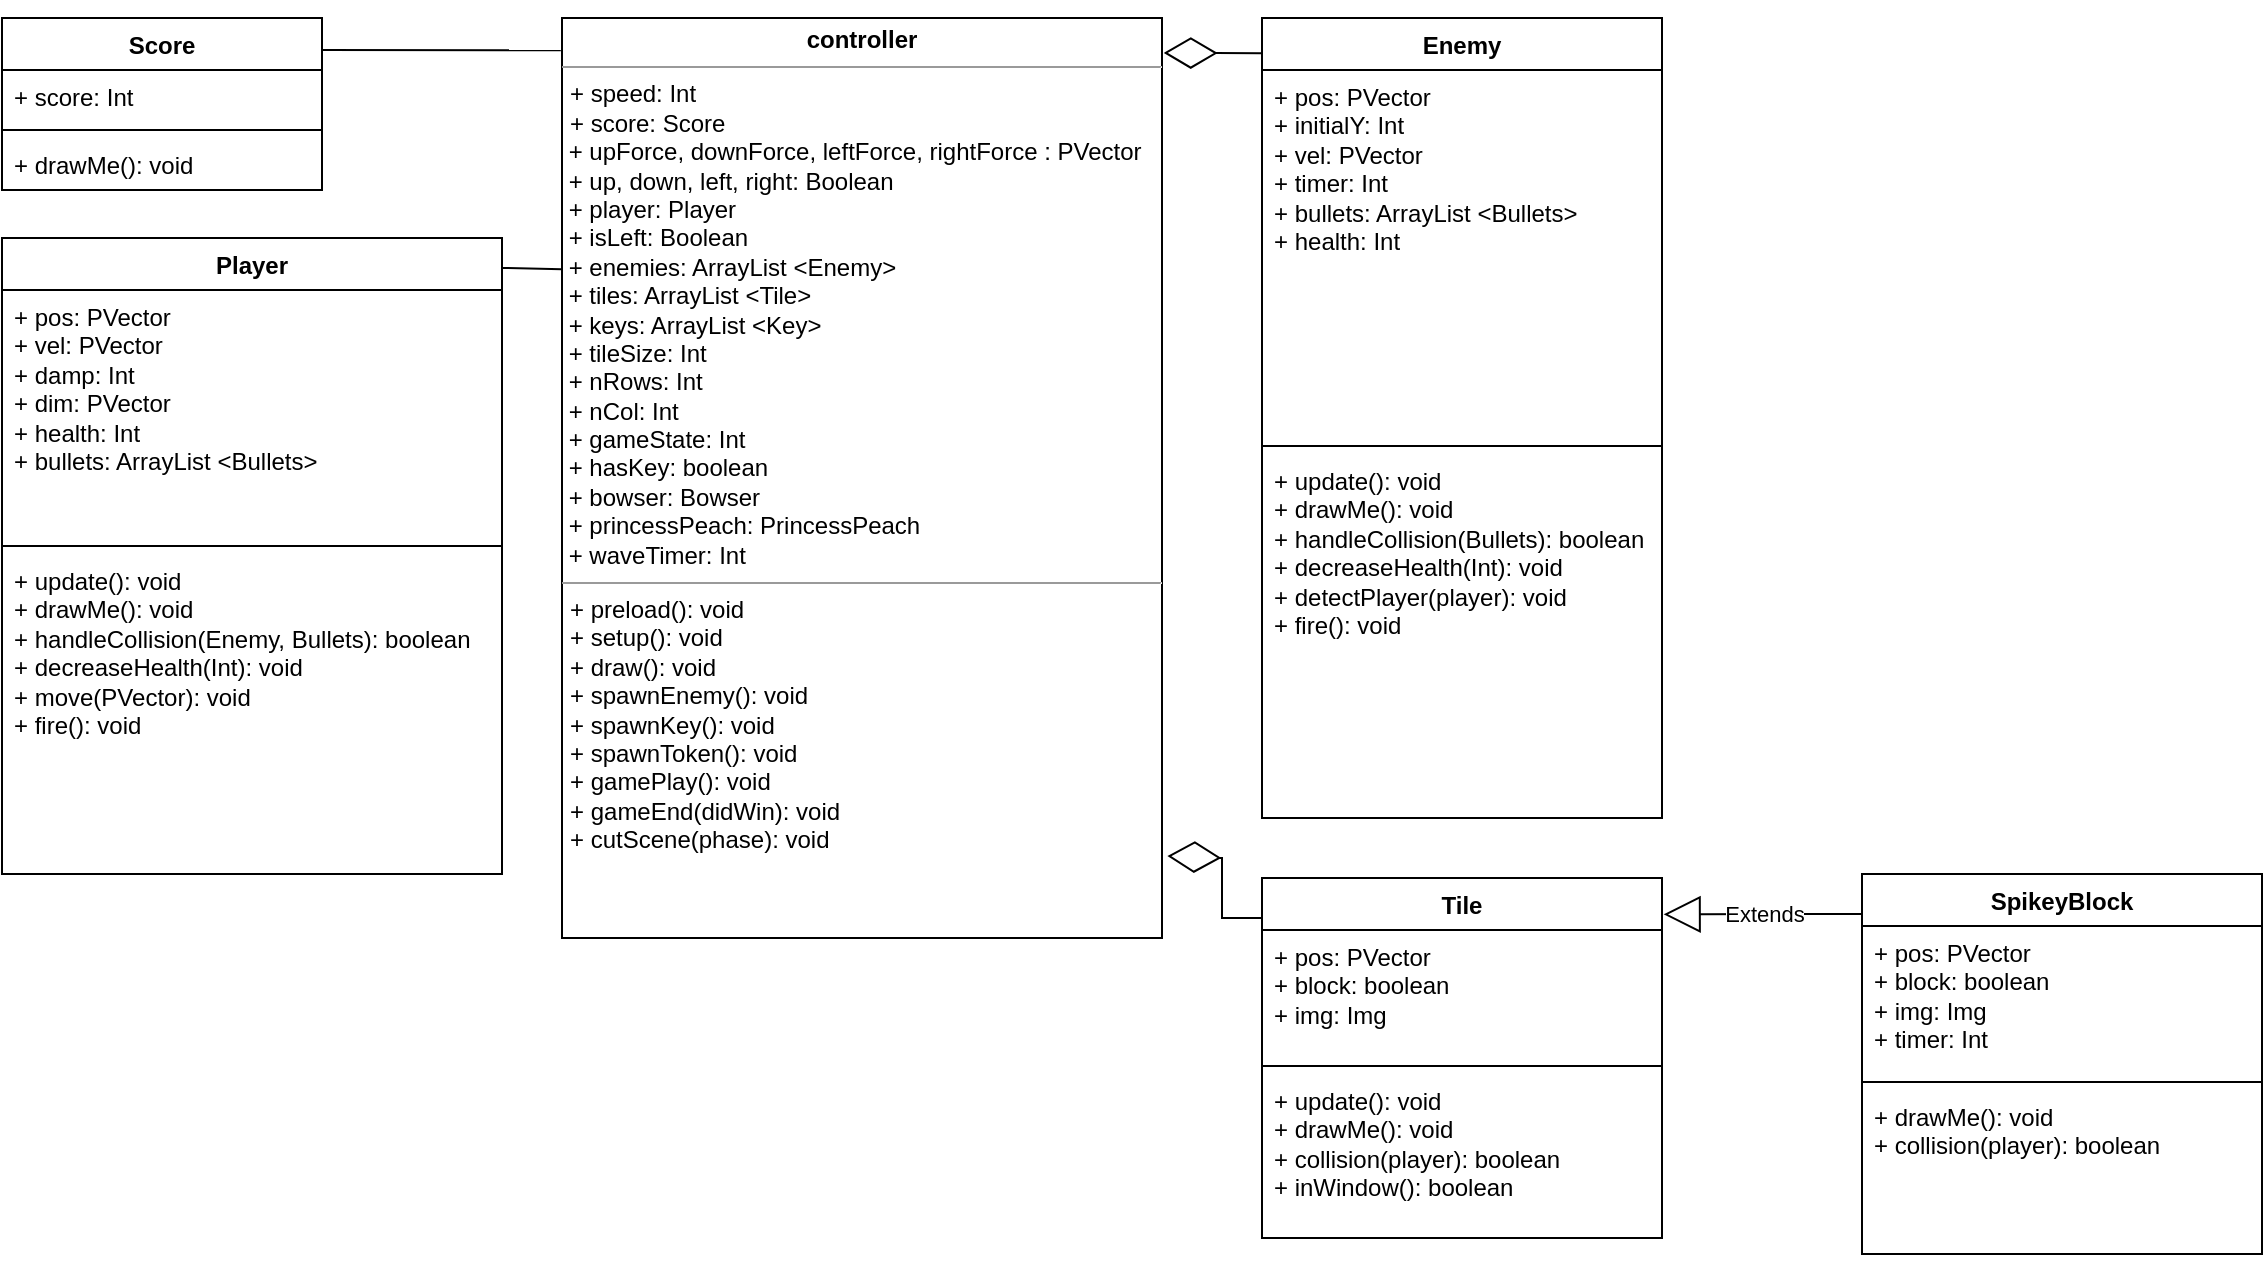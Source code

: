 <mxfile version="24.0.7" type="github">
  <diagram name="Page-1" id="c4acf3e9-155e-7222-9cf6-157b1a14988f">
    <mxGraphModel dx="989" dy="525" grid="1" gridSize="10" guides="1" tooltips="1" connect="1" arrows="1" fold="1" page="1" pageScale="1" pageWidth="850" pageHeight="1100" background="none" math="0" shadow="0">
      <root>
        <mxCell id="0" />
        <mxCell id="1" parent="0" />
        <mxCell id="5d2195bd80daf111-18" value="&lt;p style=&quot;margin:0px;margin-top:4px;text-align:center;&quot;&gt;&lt;b&gt;controller&lt;/b&gt;&lt;/p&gt;&lt;hr size=&quot;1&quot;&gt;&lt;p style=&quot;margin:0px;margin-left:4px;&quot;&gt;+ speed: Int&lt;br&gt;+ score: Score&lt;/p&gt;&amp;nbsp;+ upForce, downForce, leftForce, rightForce : PVector&lt;div&gt;&amp;nbsp;+ up, down, left, right: Boolean&lt;/div&gt;&lt;div&gt;&amp;nbsp;+ player: Player&lt;/div&gt;&lt;div&gt;&amp;nbsp;+ isLeft: Boolean&lt;/div&gt;&lt;div&gt;&amp;nbsp;&lt;span style=&quot;background-color: initial;&quot;&gt;+ enemies: ArrayList &amp;lt;Enemy&amp;gt;&lt;/span&gt;&lt;/div&gt;&lt;div&gt;&amp;nbsp;+ tiles: ArrayList &amp;lt;Tile&amp;gt;&lt;span style=&quot;background-color: initial;&quot;&gt;&lt;br&gt;&lt;/span&gt;&lt;/div&gt;&lt;div&gt;&amp;nbsp;+ keys: ArrayList &amp;lt;Key&amp;gt;&lt;br&gt;&lt;/div&gt;&lt;div&gt;&amp;nbsp;+ tileSize: Int&lt;br&gt;&lt;/div&gt;&lt;div&gt;&amp;nbsp;+ nRows: Int&lt;/div&gt;&lt;div&gt;&amp;nbsp;+ nCol: Int&lt;/div&gt;&lt;div&gt;&amp;nbsp;+ gameState: Int&lt;/div&gt;&lt;div&gt;&amp;nbsp;+ hasKey: boolean&lt;/div&gt;&lt;div&gt;&amp;nbsp;+ bowser: Bowser&lt;/div&gt;&lt;div&gt;&amp;nbsp;+ princessPeach: PrincessPeach&lt;/div&gt;&lt;div&gt;&amp;nbsp;+ waveTimer: Int&lt;/div&gt;&lt;div&gt;&lt;hr size=&quot;1&quot;&gt;&lt;p style=&quot;margin:0px;margin-left:4px;&quot;&gt;+ preload(): void&lt;/p&gt;&lt;p style=&quot;margin:0px;margin-left:4px;&quot;&gt;+ setup(): void&lt;/p&gt;&lt;p style=&quot;margin:0px;margin-left:4px;&quot;&gt;+ draw(): void&lt;/p&gt;&lt;p style=&quot;margin:0px;margin-left:4px;&quot;&gt;+ spawnEnemy(): void&lt;/p&gt;&lt;p style=&quot;margin:0px;margin-left:4px;&quot;&gt;+ spawnKey(): void&lt;/p&gt;&lt;p style=&quot;margin:0px;margin-left:4px;&quot;&gt;+ spawnToken(): void&lt;/p&gt;&lt;p style=&quot;margin:0px;margin-left:4px;&quot;&gt;+ gamePlay(): void&lt;/p&gt;&lt;p style=&quot;margin:0px;margin-left:4px;&quot;&gt;+ gameEnd(didWin): void&lt;/p&gt;&lt;p style=&quot;margin:0px;margin-left:4px;&quot;&gt;+ cutScene(phase): void&lt;/p&gt;&lt;p style=&quot;margin:0px;margin-left:4px;&quot;&gt;&lt;br&gt;&lt;/p&gt;&lt;/div&gt;" style="verticalAlign=top;align=left;overflow=fill;fontSize=12;fontFamily=Helvetica;html=1;rounded=0;shadow=0;comic=0;labelBackgroundColor=none;strokeWidth=1" parent="1" vertex="1">
          <mxGeometry x="290" y="10" width="300" height="460" as="geometry" />
        </mxCell>
        <mxCell id="Hu1FVO7lR2LXiGRc4sMN-1" value="Score" style="swimlane;fontStyle=1;align=center;verticalAlign=top;childLayout=stackLayout;horizontal=1;startSize=26;horizontalStack=0;resizeParent=1;resizeParentMax=0;resizeLast=0;collapsible=1;marginBottom=0;whiteSpace=wrap;html=1;" vertex="1" parent="1">
          <mxGeometry x="10" y="10" width="160" height="86" as="geometry">
            <mxRectangle x="10" y="10" width="70" height="30" as="alternateBounds" />
          </mxGeometry>
        </mxCell>
        <mxCell id="Hu1FVO7lR2LXiGRc4sMN-2" value="+ score: Int" style="text;strokeColor=none;fillColor=none;align=left;verticalAlign=top;spacingLeft=4;spacingRight=4;overflow=hidden;rotatable=0;points=[[0,0.5],[1,0.5]];portConstraint=eastwest;whiteSpace=wrap;html=1;" vertex="1" parent="Hu1FVO7lR2LXiGRc4sMN-1">
          <mxGeometry y="26" width="160" height="26" as="geometry" />
        </mxCell>
        <mxCell id="Hu1FVO7lR2LXiGRc4sMN-3" value="" style="line;strokeWidth=1;fillColor=none;align=left;verticalAlign=middle;spacingTop=-1;spacingLeft=3;spacingRight=3;rotatable=0;labelPosition=right;points=[];portConstraint=eastwest;strokeColor=inherit;" vertex="1" parent="Hu1FVO7lR2LXiGRc4sMN-1">
          <mxGeometry y="52" width="160" height="8" as="geometry" />
        </mxCell>
        <mxCell id="Hu1FVO7lR2LXiGRc4sMN-4" value="+ drawMe(): void" style="text;strokeColor=none;fillColor=none;align=left;verticalAlign=top;spacingLeft=4;spacingRight=4;overflow=hidden;rotatable=0;points=[[0,0.5],[1,0.5]];portConstraint=eastwest;whiteSpace=wrap;html=1;" vertex="1" parent="Hu1FVO7lR2LXiGRc4sMN-1">
          <mxGeometry y="60" width="160" height="26" as="geometry" />
        </mxCell>
        <mxCell id="Hu1FVO7lR2LXiGRc4sMN-6" value="Player" style="swimlane;fontStyle=1;align=center;verticalAlign=top;childLayout=stackLayout;horizontal=1;startSize=26;horizontalStack=0;resizeParent=1;resizeParentMax=0;resizeLast=0;collapsible=1;marginBottom=0;whiteSpace=wrap;html=1;" vertex="1" parent="1">
          <mxGeometry x="10" y="120" width="250" height="318" as="geometry" />
        </mxCell>
        <mxCell id="Hu1FVO7lR2LXiGRc4sMN-7" value="+ pos: PVector&lt;div&gt;+ vel: PVector&lt;br&gt;&lt;/div&gt;&lt;div&gt;+ damp: Int&lt;/div&gt;&lt;div&gt;+ dim: PVector&lt;/div&gt;&lt;div&gt;+ health: Int&lt;/div&gt;&lt;div&gt;+ bullets: ArrayList &amp;lt;Bullets&amp;gt;&lt;/div&gt;" style="text;strokeColor=none;fillColor=none;align=left;verticalAlign=top;spacingLeft=4;spacingRight=4;overflow=hidden;rotatable=0;points=[[0,0.5],[1,0.5]];portConstraint=eastwest;whiteSpace=wrap;html=1;" vertex="1" parent="Hu1FVO7lR2LXiGRc4sMN-6">
          <mxGeometry y="26" width="250" height="124" as="geometry" />
        </mxCell>
        <mxCell id="Hu1FVO7lR2LXiGRc4sMN-8" value="" style="line;strokeWidth=1;fillColor=none;align=left;verticalAlign=middle;spacingTop=-1;spacingLeft=3;spacingRight=3;rotatable=0;labelPosition=right;points=[];portConstraint=eastwest;strokeColor=inherit;" vertex="1" parent="Hu1FVO7lR2LXiGRc4sMN-6">
          <mxGeometry y="150" width="250" height="8" as="geometry" />
        </mxCell>
        <mxCell id="Hu1FVO7lR2LXiGRc4sMN-9" value="+ update(): void&lt;div&gt;+ drawMe(): void&lt;div&gt;+ handleCollision(Enemy, Bullets): boolean&lt;/div&gt;&lt;/div&gt;&lt;div&gt;+ decreaseHealth(Int): void&lt;/div&gt;&lt;div&gt;+ move(PVector): void&lt;/div&gt;&lt;div&gt;+ fire(): void&lt;/div&gt;&lt;div&gt;&lt;br&gt;&lt;/div&gt;" style="text;strokeColor=none;fillColor=none;align=left;verticalAlign=top;spacingLeft=4;spacingRight=4;overflow=hidden;rotatable=0;points=[[0,0.5],[1,0.5]];portConstraint=eastwest;whiteSpace=wrap;html=1;" vertex="1" parent="Hu1FVO7lR2LXiGRc4sMN-6">
          <mxGeometry y="158" width="250" height="160" as="geometry" />
        </mxCell>
        <mxCell id="Hu1FVO7lR2LXiGRc4sMN-12" value="" style="endArrow=none;html=1;rounded=0;entryX=-0.002;entryY=0.035;entryDx=0;entryDy=0;entryPerimeter=0;" edge="1" parent="1" target="5d2195bd80daf111-18">
          <mxGeometry width="50" height="50" relative="1" as="geometry">
            <mxPoint x="170" y="26" as="sourcePoint" />
            <mxPoint x="340" y="220" as="targetPoint" />
          </mxGeometry>
        </mxCell>
        <mxCell id="Hu1FVO7lR2LXiGRc4sMN-13" value="" style="endArrow=none;html=1;rounded=0;exitX=1;exitY=0.047;exitDx=0;exitDy=0;exitPerimeter=0;entryX=0;entryY=0.273;entryDx=0;entryDy=0;entryPerimeter=0;" edge="1" parent="1" source="Hu1FVO7lR2LXiGRc4sMN-6" target="5d2195bd80daf111-18">
          <mxGeometry width="50" height="50" relative="1" as="geometry">
            <mxPoint x="260" y="190" as="sourcePoint" />
            <mxPoint x="310" y="140" as="targetPoint" />
          </mxGeometry>
        </mxCell>
        <mxCell id="Hu1FVO7lR2LXiGRc4sMN-14" value="Enemy" style="swimlane;fontStyle=1;align=center;verticalAlign=top;childLayout=stackLayout;horizontal=1;startSize=26;horizontalStack=0;resizeParent=1;resizeParentMax=0;resizeLast=0;collapsible=1;marginBottom=0;whiteSpace=wrap;html=1;" vertex="1" parent="1">
          <mxGeometry x="640" y="10" width="200" height="400" as="geometry" />
        </mxCell>
        <mxCell id="Hu1FVO7lR2LXiGRc4sMN-15" value="+ pos: PVector&lt;div&gt;+ initialY: Int&lt;/div&gt;&lt;div&gt;+ vel: PVector&lt;/div&gt;&lt;div&gt;+ timer: Int&lt;/div&gt;&lt;div&gt;+ bullets: ArrayList &amp;lt;Bullets&amp;gt;&lt;/div&gt;&lt;div&gt;+ health: Int&lt;/div&gt;" style="text;strokeColor=none;fillColor=none;align=left;verticalAlign=top;spacingLeft=4;spacingRight=4;overflow=hidden;rotatable=0;points=[[0,0.5],[1,0.5]];portConstraint=eastwest;whiteSpace=wrap;html=1;" vertex="1" parent="Hu1FVO7lR2LXiGRc4sMN-14">
          <mxGeometry y="26" width="200" height="184" as="geometry" />
        </mxCell>
        <mxCell id="Hu1FVO7lR2LXiGRc4sMN-16" value="" style="line;strokeWidth=1;fillColor=none;align=left;verticalAlign=middle;spacingTop=-1;spacingLeft=3;spacingRight=3;rotatable=0;labelPosition=right;points=[];portConstraint=eastwest;strokeColor=inherit;" vertex="1" parent="Hu1FVO7lR2LXiGRc4sMN-14">
          <mxGeometry y="210" width="200" height="8" as="geometry" />
        </mxCell>
        <mxCell id="Hu1FVO7lR2LXiGRc4sMN-17" value="+ update(): void&lt;div&gt;+ drawMe(): void&lt;/div&gt;&lt;div&gt;+ handleCollision(Bullets): boolean&lt;/div&gt;&lt;div&gt;+ decreaseHealth(Int): void&lt;/div&gt;&lt;div&gt;+ detectPlayer(player): void&lt;/div&gt;&lt;div&gt;+ fire(): void&lt;/div&gt;" style="text;strokeColor=none;fillColor=none;align=left;verticalAlign=top;spacingLeft=4;spacingRight=4;overflow=hidden;rotatable=0;points=[[0,0.5],[1,0.5]];portConstraint=eastwest;whiteSpace=wrap;html=1;" vertex="1" parent="Hu1FVO7lR2LXiGRc4sMN-14">
          <mxGeometry y="218" width="200" height="182" as="geometry" />
        </mxCell>
        <mxCell id="Hu1FVO7lR2LXiGRc4sMN-21" value="" style="endArrow=diamondThin;endFill=0;endSize=24;html=1;rounded=0;exitX=0;exitY=0.044;exitDx=0;exitDy=0;exitPerimeter=0;entryX=1.003;entryY=0.038;entryDx=0;entryDy=0;entryPerimeter=0;" edge="1" parent="1" source="Hu1FVO7lR2LXiGRc4sMN-14" target="5d2195bd80daf111-18">
          <mxGeometry width="160" relative="1" as="geometry">
            <mxPoint x="370" y="250" as="sourcePoint" />
            <mxPoint x="530" y="250" as="targetPoint" />
          </mxGeometry>
        </mxCell>
        <mxCell id="Hu1FVO7lR2LXiGRc4sMN-22" value="Tile" style="swimlane;fontStyle=1;align=center;verticalAlign=top;childLayout=stackLayout;horizontal=1;startSize=26;horizontalStack=0;resizeParent=1;resizeParentMax=0;resizeLast=0;collapsible=1;marginBottom=0;whiteSpace=wrap;html=1;" vertex="1" parent="1">
          <mxGeometry x="640" y="440" width="200" height="180" as="geometry" />
        </mxCell>
        <mxCell id="Hu1FVO7lR2LXiGRc4sMN-23" value="+ pos: PVector&lt;div&gt;+ block: boolean&lt;/div&gt;&lt;div&gt;+ img: Img&lt;/div&gt;" style="text;strokeColor=none;fillColor=none;align=left;verticalAlign=top;spacingLeft=4;spacingRight=4;overflow=hidden;rotatable=0;points=[[0,0.5],[1,0.5]];portConstraint=eastwest;whiteSpace=wrap;html=1;" vertex="1" parent="Hu1FVO7lR2LXiGRc4sMN-22">
          <mxGeometry y="26" width="200" height="64" as="geometry" />
        </mxCell>
        <mxCell id="Hu1FVO7lR2LXiGRc4sMN-24" value="" style="line;strokeWidth=1;fillColor=none;align=left;verticalAlign=middle;spacingTop=-1;spacingLeft=3;spacingRight=3;rotatable=0;labelPosition=right;points=[];portConstraint=eastwest;strokeColor=inherit;" vertex="1" parent="Hu1FVO7lR2LXiGRc4sMN-22">
          <mxGeometry y="90" width="200" height="8" as="geometry" />
        </mxCell>
        <mxCell id="Hu1FVO7lR2LXiGRc4sMN-25" value="+ update(): void&lt;div&gt;+ drawMe(): void&lt;/div&gt;&lt;div&gt;+ collision(player): boolean&lt;/div&gt;&lt;div&gt;+ inWindow(): boolean&lt;/div&gt;" style="text;strokeColor=none;fillColor=none;align=left;verticalAlign=top;spacingLeft=4;spacingRight=4;overflow=hidden;rotatable=0;points=[[0,0.5],[1,0.5]];portConstraint=eastwest;whiteSpace=wrap;html=1;" vertex="1" parent="Hu1FVO7lR2LXiGRc4sMN-22">
          <mxGeometry y="98" width="200" height="82" as="geometry" />
        </mxCell>
        <mxCell id="Hu1FVO7lR2LXiGRc4sMN-26" value="" style="endArrow=diamondThin;endFill=0;endSize=24;html=1;rounded=0;exitX=0;exitY=0.111;exitDx=0;exitDy=0;exitPerimeter=0;entryX=1.009;entryY=0.911;entryDx=0;entryDy=0;entryPerimeter=0;" edge="1" parent="1" source="Hu1FVO7lR2LXiGRc4sMN-22" target="5d2195bd80daf111-18">
          <mxGeometry width="160" relative="1" as="geometry">
            <mxPoint x="400" y="230" as="sourcePoint" />
            <mxPoint x="610" y="400" as="targetPoint" />
            <Array as="points">
              <mxPoint x="620" y="460" />
              <mxPoint x="620" y="430" />
            </Array>
          </mxGeometry>
        </mxCell>
        <mxCell id="Hu1FVO7lR2LXiGRc4sMN-27" value="SpikeyBlock" style="swimlane;fontStyle=1;align=center;verticalAlign=top;childLayout=stackLayout;horizontal=1;startSize=26;horizontalStack=0;resizeParent=1;resizeParentMax=0;resizeLast=0;collapsible=1;marginBottom=0;whiteSpace=wrap;html=1;" vertex="1" parent="1">
          <mxGeometry x="940" y="438" width="200" height="190" as="geometry" />
        </mxCell>
        <mxCell id="Hu1FVO7lR2LXiGRc4sMN-28" value="+ pos: PVector&lt;div&gt;+ block: boolean&lt;/div&gt;&lt;div&gt;+ img: Img&lt;/div&gt;&lt;div&gt;+ timer: Int&lt;/div&gt;" style="text;strokeColor=none;fillColor=none;align=left;verticalAlign=top;spacingLeft=4;spacingRight=4;overflow=hidden;rotatable=0;points=[[0,0.5],[1,0.5]];portConstraint=eastwest;whiteSpace=wrap;html=1;" vertex="1" parent="Hu1FVO7lR2LXiGRc4sMN-27">
          <mxGeometry y="26" width="200" height="74" as="geometry" />
        </mxCell>
        <mxCell id="Hu1FVO7lR2LXiGRc4sMN-29" value="" style="line;strokeWidth=1;fillColor=none;align=left;verticalAlign=middle;spacingTop=-1;spacingLeft=3;spacingRight=3;rotatable=0;labelPosition=right;points=[];portConstraint=eastwest;strokeColor=inherit;" vertex="1" parent="Hu1FVO7lR2LXiGRc4sMN-27">
          <mxGeometry y="100" width="200" height="8" as="geometry" />
        </mxCell>
        <mxCell id="Hu1FVO7lR2LXiGRc4sMN-30" value="&lt;div&gt;+ drawMe(): void&lt;/div&gt;&lt;div&gt;+ collision(player): boolean&lt;/div&gt;" style="text;strokeColor=none;fillColor=none;align=left;verticalAlign=top;spacingLeft=4;spacingRight=4;overflow=hidden;rotatable=0;points=[[0,0.5],[1,0.5]];portConstraint=eastwest;whiteSpace=wrap;html=1;" vertex="1" parent="Hu1FVO7lR2LXiGRc4sMN-27">
          <mxGeometry y="108" width="200" height="82" as="geometry" />
        </mxCell>
        <mxCell id="Hu1FVO7lR2LXiGRc4sMN-31" value="Extends" style="endArrow=block;endSize=16;endFill=0;html=1;rounded=0;exitX=0.001;exitY=0.105;exitDx=0;exitDy=0;exitPerimeter=0;entryX=1.004;entryY=0.101;entryDx=0;entryDy=0;entryPerimeter=0;" edge="1" parent="1" source="Hu1FVO7lR2LXiGRc4sMN-27" target="Hu1FVO7lR2LXiGRc4sMN-22">
          <mxGeometry width="160" relative="1" as="geometry">
            <mxPoint x="570" y="500" as="sourcePoint" />
            <mxPoint x="730" y="500" as="targetPoint" />
          </mxGeometry>
        </mxCell>
      </root>
    </mxGraphModel>
  </diagram>
</mxfile>
